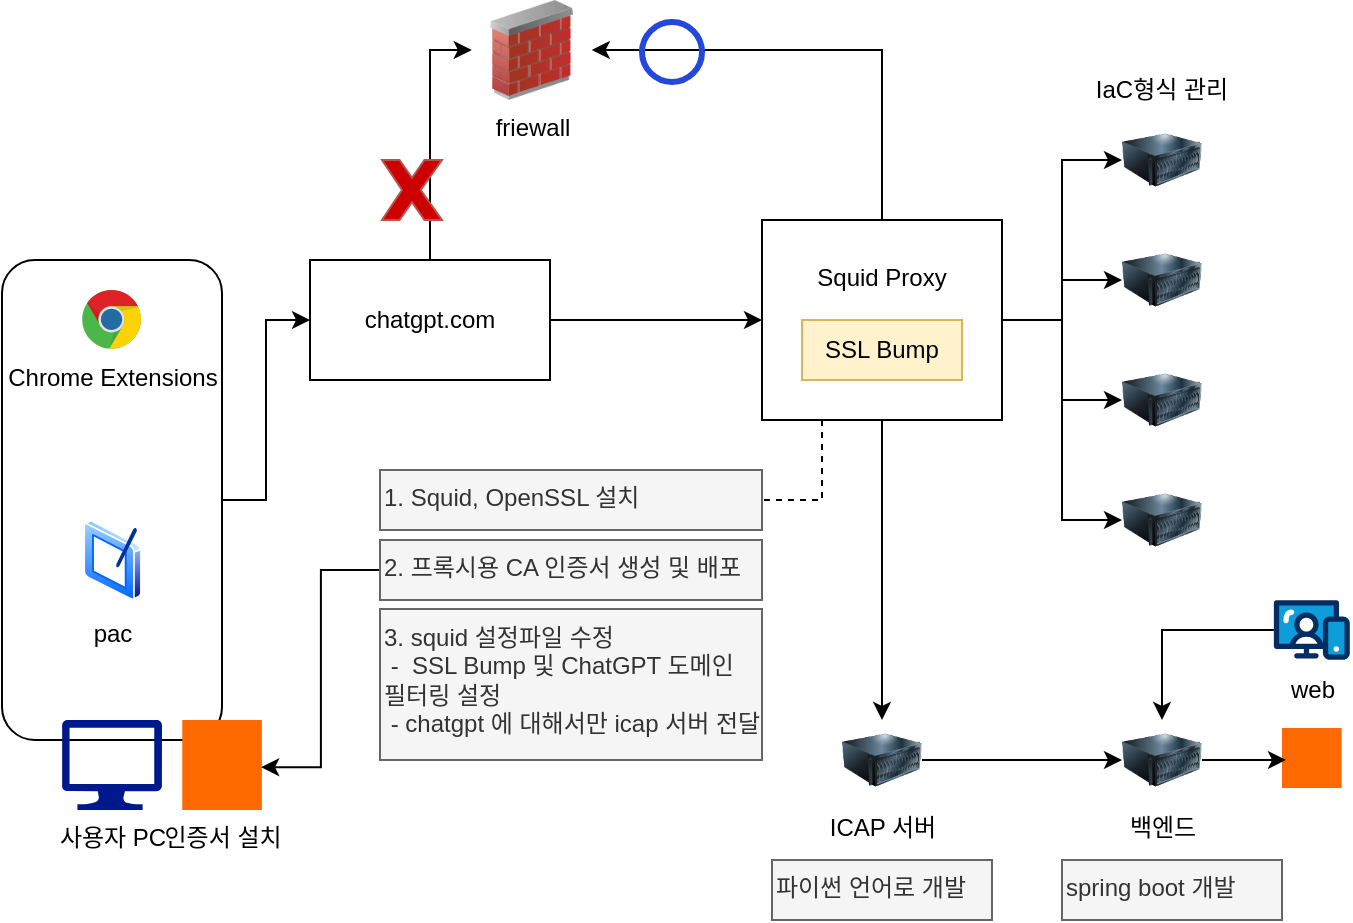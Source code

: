 <mxfile version="27.1.6">
  <diagram name="페이지-1" id="gK8ze82Cn34lkQ55p42S">
    <mxGraphModel dx="1042" dy="527" grid="1" gridSize="10" guides="1" tooltips="1" connect="1" arrows="1" fold="1" page="1" pageScale="1" pageWidth="827" pageHeight="1169" math="0" shadow="0">
      <root>
        <mxCell id="0" />
        <mxCell id="1" parent="0" />
        <mxCell id="WlqATDFWco1XYYBNYs_D-19" style="edgeStyle=orthogonalEdgeStyle;rounded=0;orthogonalLoop=1;jettySize=auto;html=1;entryX=0;entryY=0.5;entryDx=0;entryDy=0;" parent="1" source="WlqATDFWco1XYYBNYs_D-11" target="RQWLSsUyHBjrVJgTsk6C-4" edge="1">
          <mxGeometry relative="1" as="geometry" />
        </mxCell>
        <mxCell id="WlqATDFWco1XYYBNYs_D-11" value="" style="rounded=1;whiteSpace=wrap;html=1;" parent="1" vertex="1">
          <mxGeometry x="70" y="270" width="110" height="240" as="geometry" />
        </mxCell>
        <mxCell id="RQWLSsUyHBjrVJgTsk6C-17" style="edgeStyle=orthogonalEdgeStyle;rounded=0;orthogonalLoop=1;jettySize=auto;html=1;entryX=1;entryY=0.5;entryDx=0;entryDy=0;exitX=0.5;exitY=0;exitDx=0;exitDy=0;" parent="1" source="RQWLSsUyHBjrVJgTsk6C-1" target="RQWLSsUyHBjrVJgTsk6C-10" edge="1">
          <mxGeometry relative="1" as="geometry" />
        </mxCell>
        <mxCell id="kdkellM9Dm9bTUvcJMx7-10" style="edgeStyle=orthogonalEdgeStyle;rounded=0;orthogonalLoop=1;jettySize=auto;html=1;entryX=0;entryY=0.5;entryDx=0;entryDy=0;" parent="1" source="RQWLSsUyHBjrVJgTsk6C-1" target="kdkellM9Dm9bTUvcJMx7-4" edge="1">
          <mxGeometry relative="1" as="geometry" />
        </mxCell>
        <mxCell id="kdkellM9Dm9bTUvcJMx7-11" style="edgeStyle=orthogonalEdgeStyle;rounded=0;orthogonalLoop=1;jettySize=auto;html=1;entryX=0;entryY=0.5;entryDx=0;entryDy=0;" parent="1" source="RQWLSsUyHBjrVJgTsk6C-1" target="kdkellM9Dm9bTUvcJMx7-5" edge="1">
          <mxGeometry relative="1" as="geometry" />
        </mxCell>
        <mxCell id="kdkellM9Dm9bTUvcJMx7-12" style="edgeStyle=orthogonalEdgeStyle;rounded=0;orthogonalLoop=1;jettySize=auto;html=1;entryX=0;entryY=0.5;entryDx=0;entryDy=0;" parent="1" source="RQWLSsUyHBjrVJgTsk6C-1" target="kdkellM9Dm9bTUvcJMx7-6" edge="1">
          <mxGeometry relative="1" as="geometry" />
        </mxCell>
        <mxCell id="kdkellM9Dm9bTUvcJMx7-13" style="edgeStyle=orthogonalEdgeStyle;rounded=0;orthogonalLoop=1;jettySize=auto;html=1;entryX=0;entryY=0.5;entryDx=0;entryDy=0;" parent="1" source="RQWLSsUyHBjrVJgTsk6C-1" target="kdkellM9Dm9bTUvcJMx7-7" edge="1">
          <mxGeometry relative="1" as="geometry" />
        </mxCell>
        <mxCell id="kdkellM9Dm9bTUvcJMx7-20" style="edgeStyle=orthogonalEdgeStyle;rounded=0;orthogonalLoop=1;jettySize=auto;html=1;" parent="1" source="RQWLSsUyHBjrVJgTsk6C-1" target="kdkellM9Dm9bTUvcJMx7-19" edge="1">
          <mxGeometry relative="1" as="geometry" />
        </mxCell>
        <mxCell id="ClJdJamdE3gXRokzowvG-2" style="edgeStyle=orthogonalEdgeStyle;rounded=0;orthogonalLoop=1;jettySize=auto;html=1;entryX=1;entryY=0.5;entryDx=0;entryDy=0;dashed=1;endArrow=none;startFill=0;exitX=0.25;exitY=1;exitDx=0;exitDy=0;" edge="1" parent="1" source="RQWLSsUyHBjrVJgTsk6C-1" target="ClJdJamdE3gXRokzowvG-1">
          <mxGeometry relative="1" as="geometry" />
        </mxCell>
        <mxCell id="RQWLSsUyHBjrVJgTsk6C-1" value="Squid Proxy&lt;div&gt;&lt;br&gt;&lt;/div&gt;&lt;div&gt;&lt;br&gt;&lt;/div&gt;&lt;div&gt;&lt;br&gt;&lt;/div&gt;" style="rounded=0;whiteSpace=wrap;html=1;" parent="1" vertex="1">
          <mxGeometry x="450" y="250" width="120" height="100" as="geometry" />
        </mxCell>
        <mxCell id="RQWLSsUyHBjrVJgTsk6C-2" value="SSL Bump" style="rounded=0;whiteSpace=wrap;html=1;fillColor=#fff2cc;strokeColor=#d6b656;" parent="1" vertex="1">
          <mxGeometry x="470" y="300" width="80" height="30" as="geometry" />
        </mxCell>
        <mxCell id="RQWLSsUyHBjrVJgTsk6C-3" value="Chrome Extensions" style="dashed=0;outlineConnect=0;html=1;align=center;labelPosition=center;verticalLabelPosition=bottom;verticalAlign=top;shape=mxgraph.weblogos.chrome" parent="1" vertex="1">
          <mxGeometry x="110.12" y="285" width="29.76" height="30" as="geometry" />
        </mxCell>
        <mxCell id="WlqATDFWco1XYYBNYs_D-13" style="edgeStyle=orthogonalEdgeStyle;rounded=0;orthogonalLoop=1;jettySize=auto;html=1;entryX=0;entryY=0.5;entryDx=0;entryDy=0;" parent="1" source="RQWLSsUyHBjrVJgTsk6C-4" target="RQWLSsUyHBjrVJgTsk6C-10" edge="1">
          <mxGeometry relative="1" as="geometry" />
        </mxCell>
        <mxCell id="WlqATDFWco1XYYBNYs_D-20" style="edgeStyle=orthogonalEdgeStyle;rounded=0;orthogonalLoop=1;jettySize=auto;html=1;entryX=0;entryY=0.5;entryDx=0;entryDy=0;" parent="1" source="RQWLSsUyHBjrVJgTsk6C-4" target="RQWLSsUyHBjrVJgTsk6C-1" edge="1">
          <mxGeometry relative="1" as="geometry" />
        </mxCell>
        <mxCell id="RQWLSsUyHBjrVJgTsk6C-4" value="chatgpt.com" style="rounded=0;whiteSpace=wrap;html=1;" parent="1" vertex="1">
          <mxGeometry x="224" y="270" width="120" height="60" as="geometry" />
        </mxCell>
        <mxCell id="RQWLSsUyHBjrVJgTsk6C-10" value="friewall" style="image;html=1;image=img/lib/clip_art/networking/Firewall_02_128x128.png" parent="1" vertex="1">
          <mxGeometry x="304.88" y="140" width="60" height="50" as="geometry" />
        </mxCell>
        <mxCell id="RQWLSsUyHBjrVJgTsk6C-12" value="" style="verticalLabelPosition=bottom;verticalAlign=top;html=1;shape=mxgraph.basic.x;fillColor=#CC0000;strokeColor=#b85450;" parent="1" vertex="1">
          <mxGeometry x="260" y="220" width="30" height="30" as="geometry" />
        </mxCell>
        <mxCell id="RQWLSsUyHBjrVJgTsk6C-18" value="" style="ellipse;whiteSpace=wrap;html=1;aspect=fixed;fillColor=none;strokeColor=light-dark(#2448db, #ededed);strokeWidth=3;" parent="1" vertex="1">
          <mxGeometry x="390" y="151" width="30" height="30" as="geometry" />
        </mxCell>
        <mxCell id="RQWLSsUyHBjrVJgTsk6C-21" value="pac" style="image;aspect=fixed;perimeter=ellipsePerimeter;html=1;align=center;shadow=0;dashed=0;spacingTop=3;image=img/lib/active_directory/tablet_pc.svg;" parent="1" vertex="1">
          <mxGeometry x="110.68" y="400" width="29.2" height="40" as="geometry" />
        </mxCell>
        <mxCell id="kdkellM9Dm9bTUvcJMx7-4" value="" style="image;html=1;image=img/lib/clip_art/computers/Server_128x128.png" parent="1" vertex="1">
          <mxGeometry x="630" y="190" width="40" height="60" as="geometry" />
        </mxCell>
        <mxCell id="kdkellM9Dm9bTUvcJMx7-5" value="" style="image;html=1;image=img/lib/clip_art/computers/Server_128x128.png" parent="1" vertex="1">
          <mxGeometry x="630" y="250" width="40" height="60" as="geometry" />
        </mxCell>
        <mxCell id="kdkellM9Dm9bTUvcJMx7-6" value="" style="image;html=1;image=img/lib/clip_art/computers/Server_128x128.png" parent="1" vertex="1">
          <mxGeometry x="630" y="310" width="40" height="60" as="geometry" />
        </mxCell>
        <mxCell id="kdkellM9Dm9bTUvcJMx7-7" value="" style="image;html=1;image=img/lib/clip_art/computers/Server_128x128.png" parent="1" vertex="1">
          <mxGeometry x="630" y="370" width="40" height="60" as="geometry" />
        </mxCell>
        <mxCell id="kdkellM9Dm9bTUvcJMx7-8" value="IaC형식 관리" style="text;html=1;align=center;verticalAlign=middle;whiteSpace=wrap;rounded=0;" parent="1" vertex="1">
          <mxGeometry x="610" y="170" width="80" height="30" as="geometry" />
        </mxCell>
        <mxCell id="kdkellM9Dm9bTUvcJMx7-24" style="edgeStyle=orthogonalEdgeStyle;rounded=0;orthogonalLoop=1;jettySize=auto;html=1;" parent="1" source="kdkellM9Dm9bTUvcJMx7-19" target="kdkellM9Dm9bTUvcJMx7-22" edge="1">
          <mxGeometry relative="1" as="geometry" />
        </mxCell>
        <mxCell id="kdkellM9Dm9bTUvcJMx7-19" value="ICAP 서버" style="image;html=1;image=img/lib/clip_art/computers/Server_128x128.png" parent="1" vertex="1">
          <mxGeometry x="490" y="500" width="40" height="40" as="geometry" />
        </mxCell>
        <mxCell id="kdkellM9Dm9bTUvcJMx7-22" value="백엔드" style="image;html=1;image=img/lib/clip_art/computers/Server_128x128.png" parent="1" vertex="1">
          <mxGeometry x="630" y="500" width="40" height="40" as="geometry" />
        </mxCell>
        <mxCell id="WlqATDFWco1XYYBNYs_D-1" value="" style="points=[];aspect=fixed;html=1;align=center;shadow=0;dashed=0;fillColor=#FF6A00;strokeColor=none;shape=mxgraph.alibaba_cloud.mps-ai;" parent="1" vertex="1">
          <mxGeometry x="710" y="504" width="29.83" height="30" as="geometry" />
        </mxCell>
        <mxCell id="WlqATDFWco1XYYBNYs_D-2" style="edgeStyle=orthogonalEdgeStyle;rounded=0;orthogonalLoop=1;jettySize=auto;html=1;entryX=0.067;entryY=0.533;entryDx=0;entryDy=0;entryPerimeter=0;" parent="1" source="kdkellM9Dm9bTUvcJMx7-22" target="WlqATDFWco1XYYBNYs_D-1" edge="1">
          <mxGeometry relative="1" as="geometry" />
        </mxCell>
        <mxCell id="WlqATDFWco1XYYBNYs_D-5" style="edgeStyle=orthogonalEdgeStyle;rounded=0;orthogonalLoop=1;jettySize=auto;html=1;" parent="1" source="WlqATDFWco1XYYBNYs_D-4" target="kdkellM9Dm9bTUvcJMx7-22" edge="1">
          <mxGeometry relative="1" as="geometry" />
        </mxCell>
        <mxCell id="WlqATDFWco1XYYBNYs_D-4" value="web" style="verticalLabelPosition=bottom;aspect=fixed;html=1;shape=mxgraph.salesforce.web;" parent="1" vertex="1">
          <mxGeometry x="705.93" y="440" width="37.97" height="30" as="geometry" />
        </mxCell>
        <mxCell id="WlqATDFWco1XYYBNYs_D-6" value="&lt;div&gt;&lt;br&gt;&lt;/div&gt;&lt;div&gt;&lt;br&gt;&lt;/div&gt;&lt;div&gt;&lt;br&gt;&lt;/div&gt;&lt;div&gt;&lt;br&gt;&lt;/div&gt;&lt;div&gt;&amp;nbsp;&lt;/div&gt;&lt;div&gt;인증서 설치&lt;/div&gt;" style="points=[];aspect=fixed;html=1;align=center;shadow=0;dashed=0;fillColor=#FF6A00;strokeColor=none;shape=mxgraph.alibaba_cloud.cas_ssl_central_authentication_service;" parent="1" vertex="1">
          <mxGeometry x="160.12" y="500" width="39.82" height="45" as="geometry" />
        </mxCell>
        <mxCell id="WlqATDFWco1XYYBNYs_D-7" value="사용자 PC" style="sketch=0;aspect=fixed;pointerEvents=1;shadow=0;dashed=0;html=1;strokeColor=none;labelPosition=center;verticalLabelPosition=bottom;verticalAlign=top;align=center;fillColor=#00188D;shape=mxgraph.azure.computer" parent="1" vertex="1">
          <mxGeometry x="100" y="500" width="50" height="45" as="geometry" />
        </mxCell>
        <mxCell id="ClJdJamdE3gXRokzowvG-1" value="1. Squid, OpenSSL 설치&#xa;" style="text;whiteSpace=wrap;fillColor=#f5f5f5;fontColor=#333333;strokeColor=#666666;" vertex="1" parent="1">
          <mxGeometry x="259" y="375" width="191" height="30" as="geometry" />
        </mxCell>
        <mxCell id="ClJdJamdE3gXRokzowvG-3" value="파이썬 언어로 개발" style="text;whiteSpace=wrap;fillColor=#f5f5f5;fontColor=#333333;strokeColor=#666666;" vertex="1" parent="1">
          <mxGeometry x="455" y="570" width="110" height="30" as="geometry" />
        </mxCell>
        <mxCell id="ClJdJamdE3gXRokzowvG-4" value="spring boot 개발" style="text;whiteSpace=wrap;fillColor=#f5f5f5;fontColor=#333333;strokeColor=#666666;" vertex="1" parent="1">
          <mxGeometry x="600" y="570" width="110" height="30" as="geometry" />
        </mxCell>
        <mxCell id="ClJdJamdE3gXRokzowvG-8" style="edgeStyle=orthogonalEdgeStyle;rounded=0;orthogonalLoop=1;jettySize=auto;html=1;entryX=0.991;entryY=0.524;entryDx=0;entryDy=0;entryPerimeter=0;" edge="1" parent="1" source="ClJdJamdE3gXRokzowvG-6" target="WlqATDFWco1XYYBNYs_D-6">
          <mxGeometry relative="1" as="geometry" />
        </mxCell>
        <mxCell id="ClJdJamdE3gXRokzowvG-6" value="2. 프록시용 CA 인증서 생성 및 배포&#xa;" style="text;whiteSpace=wrap;fillColor=#f5f5f5;fontColor=#333333;strokeColor=#666666;" vertex="1" parent="1">
          <mxGeometry x="259" y="410" width="191" height="30" as="geometry" />
        </mxCell>
        <mxCell id="ClJdJamdE3gXRokzowvG-7" value="3. squid 설정파일 수정&#xa; -  SSL Bump 및 ChatGPT 도메인 필터링 설정&#xa; - chatgpt 에 대해서만 icap 서버 전달" style="text;whiteSpace=wrap;fillColor=#f5f5f5;fontColor=#333333;strokeColor=#666666;" vertex="1" parent="1">
          <mxGeometry x="259" y="444.5" width="191" height="75.5" as="geometry" />
        </mxCell>
      </root>
    </mxGraphModel>
  </diagram>
</mxfile>
